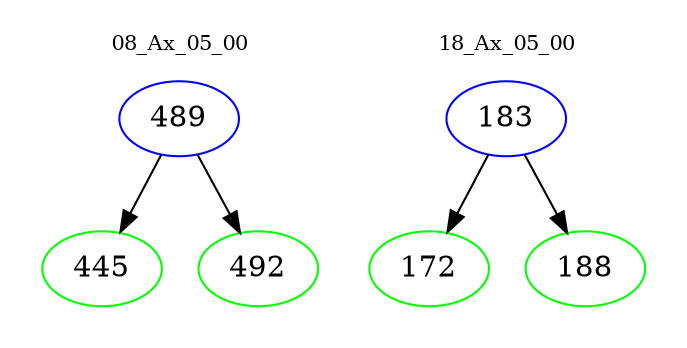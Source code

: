 digraph{
subgraph cluster_0 {
color = white
label = "08_Ax_05_00";
fontsize=10;
T0_489 [label="489", color="blue"]
T0_489 -> T0_445 [color="black"]
T0_445 [label="445", color="green"]
T0_489 -> T0_492 [color="black"]
T0_492 [label="492", color="green"]
}
subgraph cluster_1 {
color = white
label = "18_Ax_05_00";
fontsize=10;
T1_183 [label="183", color="blue"]
T1_183 -> T1_172 [color="black"]
T1_172 [label="172", color="green"]
T1_183 -> T1_188 [color="black"]
T1_188 [label="188", color="green"]
}
}
